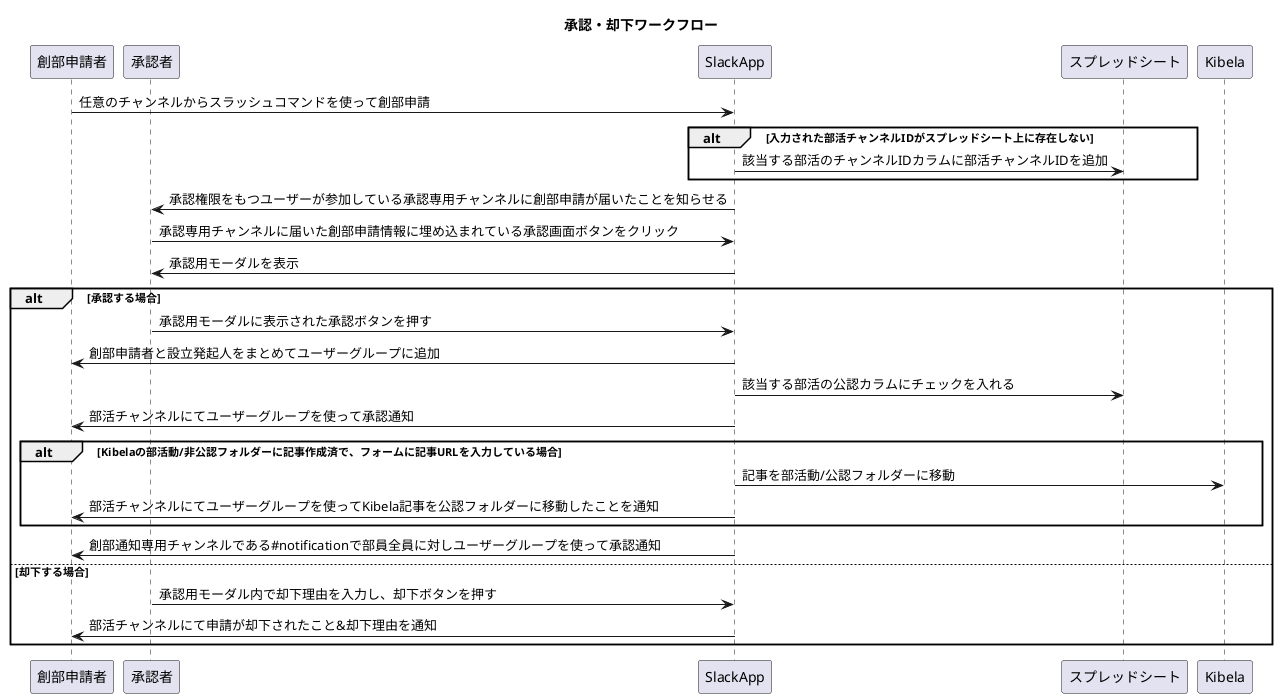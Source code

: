 @startuml
title 承認・却下ワークフロー

participant 創部申請者
participant 承認者

創部申請者 -> SlackApp: 任意のチャンネルからスラッシュコマンドを使って創部申請
alt 入力された部活チャンネルIDがスプレッドシート上に存在しない
    SlackApp -> スプレッドシート: 該当する部活のチャンネルIDカラムに部活チャンネルIDを追加
end
SlackApp -> 承認者: 承認権限をもつユーザーが参加している承認専用チャンネルに創部申請が届いたことを知らせる
承認者 -> SlackApp: 承認専用チャンネルに届いた創部申請情報に埋め込まれている承認画面ボタンをクリック
SlackApp -> 承認者: 承認用モーダルを表示

alt 承認する場合
    承認者 -> SlackApp: 承認用モーダルに表示された承認ボタンを押す
    SlackApp -> 創部申請者: 創部申請者と設立発起人をまとめてユーザーグループに追加
    SlackApp -> スプレッドシート: 該当する部活の公認カラムにチェックを入れる
    SlackApp -> 創部申請者: 部活チャンネルにてユーザーグループを使って承認通知
    alt Kibelaの部活動/非公認フォルダーに記事作成済で、フォームに記事URLを入力している場合
        SlackApp -> Kibela: 記事を部活動/公認フォルダーに移動
        創部申請者 <- SlackApp: 部活チャンネルにてユーザーグループを使ってKibela記事を公認フォルダーに移動したことを通知
    end
    SlackApp -> 創部申請者: 創部通知専用チャンネルである#notificationで部員全員に対しユーザーグループを使って承認通知
else 却下する場合
    承認者 -> SlackApp: 承認用モーダル内で却下理由を入力し、却下ボタンを押す
    SlackApp -> 創部申請者: 部活チャンネルにて申請が却下されたこと&却下理由を通知
end
@enduml